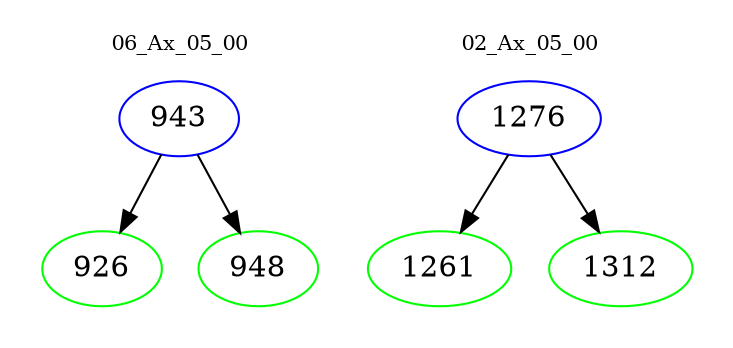 digraph{
subgraph cluster_0 {
color = white
label = "06_Ax_05_00";
fontsize=10;
T0_943 [label="943", color="blue"]
T0_943 -> T0_926 [color="black"]
T0_926 [label="926", color="green"]
T0_943 -> T0_948 [color="black"]
T0_948 [label="948", color="green"]
}
subgraph cluster_1 {
color = white
label = "02_Ax_05_00";
fontsize=10;
T1_1276 [label="1276", color="blue"]
T1_1276 -> T1_1261 [color="black"]
T1_1261 [label="1261", color="green"]
T1_1276 -> T1_1312 [color="black"]
T1_1312 [label="1312", color="green"]
}
}
